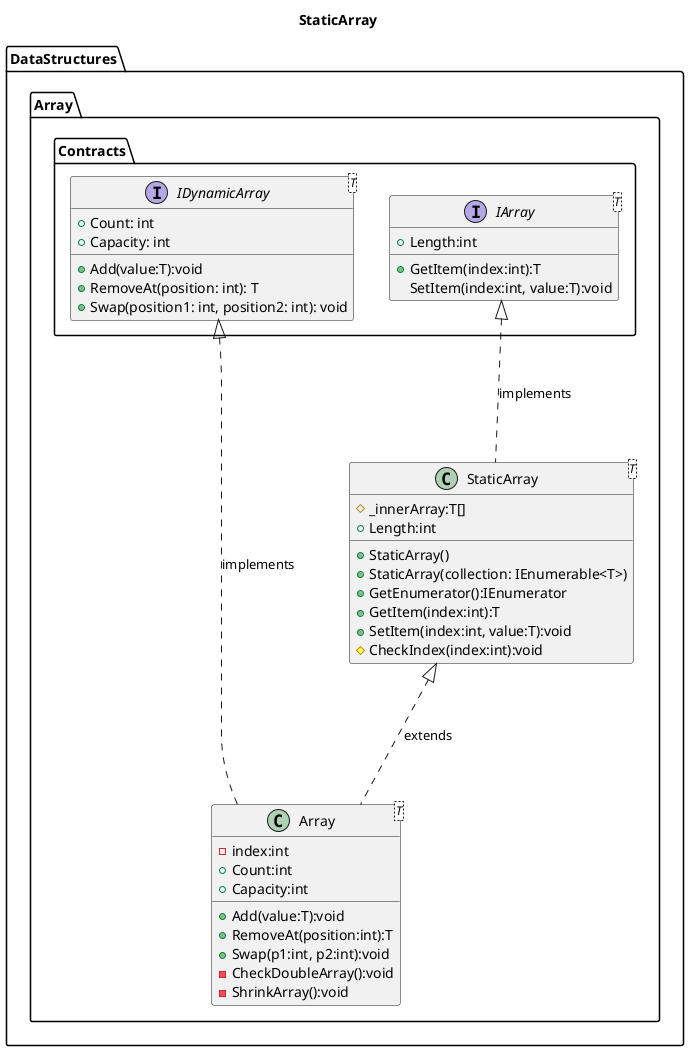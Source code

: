 @startuml StaticArray
title StaticArray

namespace DataStructures.Array.Contracts{
    interface IArray<T>{
        +Length:int
        +GetItem(index:int):T
        SetItem(index:int, value:T):void
    }

    interface IDynamicArray<T> {
    + Count: int
    + Capacity: int
    + Add(value:T):void
    + RemoveAt(position: int): T
    + Swap(position1: int, position2: int): void

}
}

namespace DataStructures.Array{
    class StaticArray<T>{
         #_innerArray:T[]
        +StaticArray()
        +StaticArray(collection: IEnumerable<T>)
        +Length:int
        +GetEnumerator():IEnumerator
        +GetItem(index:int):T
        +SetItem(index:int, value:T):void
        #CheckIndex(index:int):void
    }

    class Array<T>{
        - index:int
        + Count:int
        + Capacity:int
        + Add(value:T):void
        + RemoveAt(position:int):T
        + Swap(p1:int, p2:int):void
        - CheckDoubleArray():void
        - ShrinkArray():void
    }
}

hide empty members

DataStructures.Array.StaticArray -.up.|> DataStructures.Array.Contracts.IArray : "implements"
DataStructures.Array.Array -.up.|> DataStructures.Array.StaticArray : "extends"
DataStructures.Array.Array -.up.|> DataStructures.Array.Contracts.IDynamicArray : "implements"
@enduml